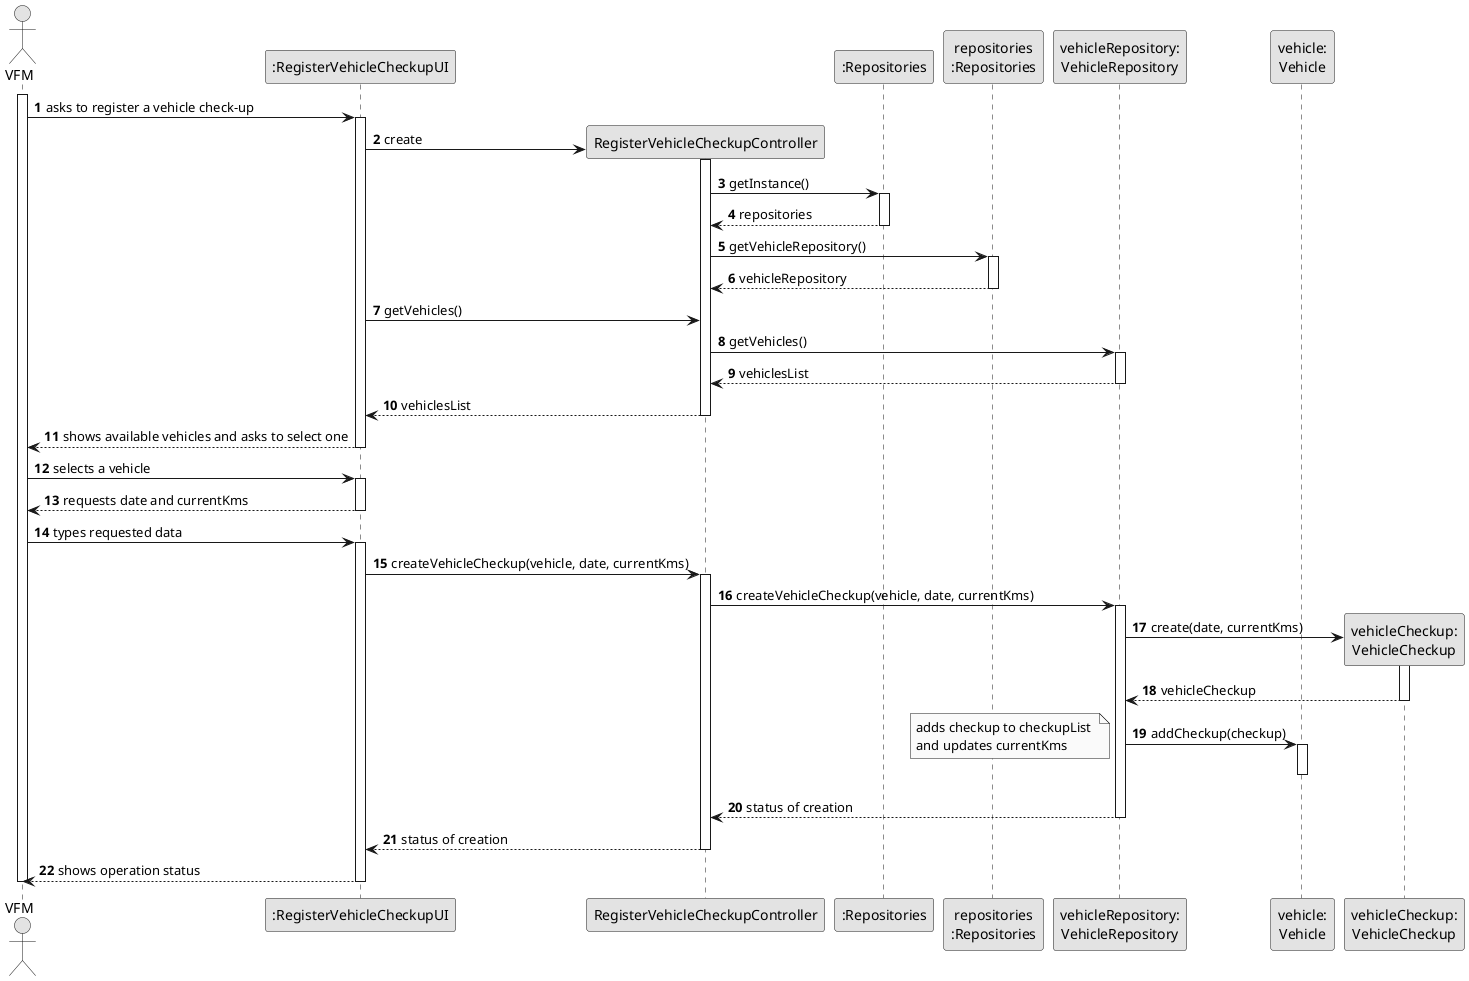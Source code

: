 @startuml
skinparam monochrome true
skinparam packageStyle rectangle
skinparam shadowing false

autonumber

'hide footbox
actor "VFM" as VFM
participant ":RegisterVehicleCheckupUI" as UI
participant "RegisterVehicleCheckupController" as CTRL
participant ":Repositories" as RepositorySingleton
participant "repositories\n:Repositories" as PLAT
participant "vehicleRepository:\nVehicleRepository" as VehicleRepository
participant "vehicle:\nVehicle" as vehicle
participant "vehicleCheckup:\nVehicleCheckup" as checkup
activate VFM

        VFM -> UI : asks to register a vehicle check-up

        activate UI

'
            UI -> CTRL** : create
               activate CTRL
            CTRL -> RepositorySingleton : getInstance()
                            activate RepositorySingleton


                                RepositorySingleton --> CTRL: repositories
                            deactivate RepositorySingleton

                            CTRL -> PLAT : getVehicleRepository()
                            activate PLAT

                                PLAT --> CTRL: vehicleRepository
                            deactivate PLAT


            UI -> CTRL : getVehicles()



                CTRL -> VehicleRepository : getVehicles()
                activate VehicleRepository

                    VehicleRepository --> CTRL : vehiclesList
                deactivate VehicleRepository


                CTRL --> UI : vehiclesList
            deactivate CTRL

            UI --> VFM : shows available vehicles and asks to select one
        deactivate UI

    VFM -> UI : selects a vehicle
    activate UI

        UI --> VFM : requests date and currentKms
    deactivate UI

    VFM -> UI : types requested data
    activate UI



        UI -> CTRL : createVehicleCheckup(vehicle, date, currentKms)
        activate CTRL

        CTRL -> VehicleRepository : createVehicleCheckup(vehicle, date, currentKms)
activate  VehicleRepository

VehicleRepository -> checkup**: create(date, currentKms)
activate checkup
    checkup --> VehicleRepository: vehicleCheckup
deactivate checkup

VehicleRepository -> vehicle: addCheckup(checkup)
activate vehicle
    note bottom: adds checkup to checkupList \nand updates currentKms
deactivate vehicle
VehicleRepository--> CTRL: status of creation

deactivate VehicleRepository

CTRL --> UI : status of creation
deactivate CTRL
UI -->VFM : shows operation status
deactivate UI
deactivate VFM

@enduml